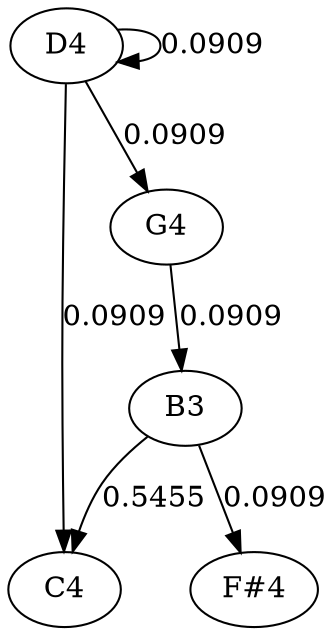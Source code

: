 strict graph {
	graph [bb="0,0,137,306"];
	node [label="\N"];
	edge [arrowtype=normal,
		dir=forward
	];
	B3	 [height="0.5",
		pos="77,108",
		width="0.75"];
	"F#4"	 [height="0.5",
		pos="110,18",
		width="0.75"];
	B3 -- "F#4"	 [label="0.0909",
		lp="115.25,63",
		pos="e,103.71,35.777 83.207,90.448 87.97,77.746 94.639,59.962 100.13,45.315"];
	C4	 [height="0.5",
		pos="27,18",
		width="0.75"];
	B3 -- C4	 [label="0.5455",
		lp="68.25,63",
		pos="e,32.377,35.836 63.47,92.395 58.344,86.377 52.73,79.148 48.5,72 43.576,63.68 39.288,54.023 35.864,45.249"];
	D4	 [height="0.5",
		pos="37,288",
		width="0.75"];
	G4	 [height="0.5",
		pos="73,198",
		width="0.75"];
	D4 -- G4	 [label="0.0909",
		lp="78.25,243",
		pos="e,66.259,215.48 43.771,270.45 49.001,257.66 56.335,239.74 62.349,225.04"];
	D4;
	D4 -- D4	 [label="0.0909",
		lp="101.25,288",
		pos="e,61.532,279.88 61.532,296.12 72.508,296.89 82,294.19 82,288 82,283.84 77.715,281.26 71.574,280.24"];
	D4 -- C4	 [label="0.0909",
		lp="52.25,153",
		pos="e,27.635,36.029 36.359,269.83 34.666,224.45 30.062,101.06 28.01,46.071"];
	G4 -- B3	 [label="0.0909",
		lp="95.25,153",
		pos="e,76.225,126.05 73.79,179.61 74.353,167.24 75.12,150.37 75.763,136.22"];
}
